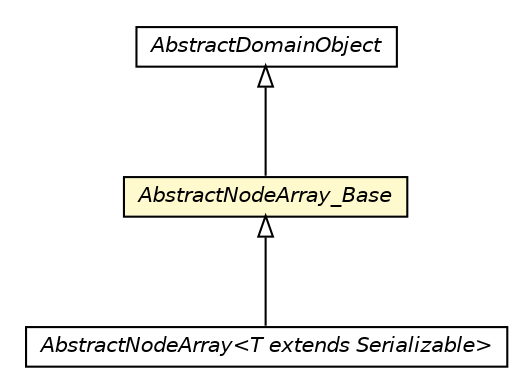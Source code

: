#!/usr/local/bin/dot
#
# Class diagram 
# Generated by UMLGraph version 5.1 (http://www.umlgraph.org/)
#

digraph G {
	edge [fontname="Helvetica",fontsize=10,labelfontname="Helvetica",labelfontsize=10];
	node [fontname="Helvetica",fontsize=10,shape=plaintext];
	nodesep=0.25;
	ranksep=0.5;
	// pt.ist.fenixframework.core.AbstractDomainObject
	c47737 [label=<<table title="pt.ist.fenixframework.core.AbstractDomainObject" border="0" cellborder="1" cellspacing="0" cellpadding="2" port="p" href="../../core/AbstractDomainObject.html">
		<tr><td><table border="0" cellspacing="0" cellpadding="1">
<tr><td align="center" balign="center"><font face="Helvetica-Oblique"> AbstractDomainObject </font></td></tr>
		</table></td></tr>
		</table>>, fontname="Helvetica", fontcolor="black", fontsize=10.0];
	// pt.ist.fenixframework.adt.bplustree.AbstractNodeArray<T extends java.io.Serializable>
	c47856 [label=<<table title="pt.ist.fenixframework.adt.bplustree.AbstractNodeArray" border="0" cellborder="1" cellspacing="0" cellpadding="2" port="p" href="./AbstractNodeArray.html">
		<tr><td><table border="0" cellspacing="0" cellpadding="1">
<tr><td align="center" balign="center"><font face="Helvetica-Oblique"> AbstractNodeArray&lt;T extends Serializable&gt; </font></td></tr>
		</table></td></tr>
		</table>>, fontname="Helvetica", fontcolor="black", fontsize=10.0];
	// pt.ist.fenixframework.adt.bplustree.AbstractNodeArray_Base
	c47885 [label=<<table title="pt.ist.fenixframework.adt.bplustree.AbstractNodeArray_Base" border="0" cellborder="1" cellspacing="0" cellpadding="2" port="p" bgcolor="lemonChiffon" href="./AbstractNodeArray_Base.html">
		<tr><td><table border="0" cellspacing="0" cellpadding="1">
<tr><td align="center" balign="center"><font face="Helvetica-Oblique"> AbstractNodeArray_Base </font></td></tr>
		</table></td></tr>
		</table>>, fontname="Helvetica", fontcolor="black", fontsize=10.0];
	//pt.ist.fenixframework.adt.bplustree.AbstractNodeArray<T extends java.io.Serializable> extends pt.ist.fenixframework.adt.bplustree.AbstractNodeArray_Base
	c47885:p -> c47856:p [dir=back,arrowtail=empty];
	//pt.ist.fenixframework.adt.bplustree.AbstractNodeArray_Base extends pt.ist.fenixframework.core.AbstractDomainObject
	c47737:p -> c47885:p [dir=back,arrowtail=empty];
}

